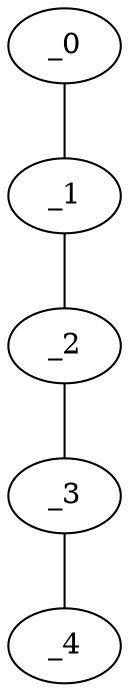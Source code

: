 graph ZP1_0103 {
	_0	 [x="0.531121",
		y="3.05951"];
	_1	 [x="2.50202",
		y="3.05656"];
	_0 -- _1;
	_2	 [x="0.51",
		y="0.387086"];
	_1 -- _2;
	_3	 [x="2.51",
		y="0.49"];
	_2 -- _3;
	_4	 [x="2.16515",
		y="2.50808"];
	_3 -- _4;
}
